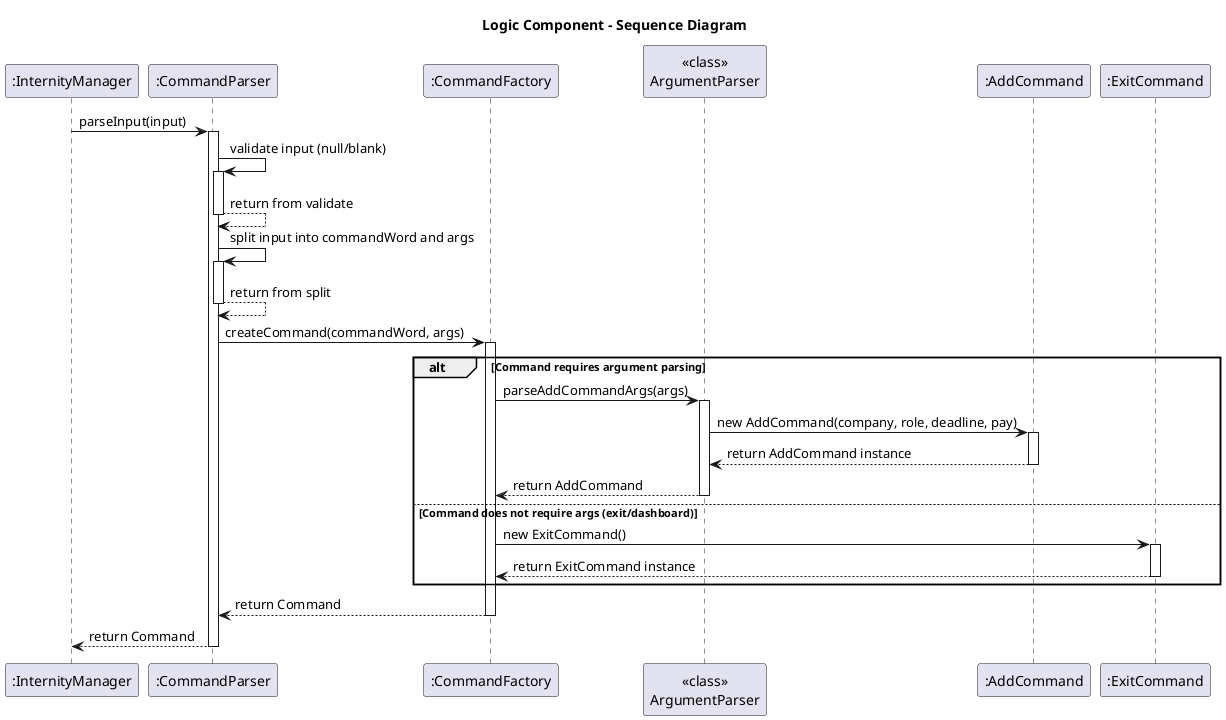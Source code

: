 @startuml
title Logic Component - Sequence Diagram

participant ":InternityManager" as IM
participant ":CommandParser" as CP
participant ":CommandFactory" as CF
participant "<<class>>\nArgumentParser" as AP
participant ":AddCommand" as AddC
participant ":ExitCommand" as ExitC

IM -> CP: parseInput(input)
activate CP

' --- validate input ---
CP -> CP: validate input (null/blank)
activate CP
CP --> CP: return from validate
deactivate CP

' --- split input ---
CP -> CP: split input into commandWord and args
activate CP
CP --> CP: return from split
deactivate CP

' --- create command via factory ---
CP -> CF: createCommand(commandWord, args)
activate CF

alt Command requires argument parsing
    CF -> AP: parseAddCommandArgs(args)
    activate AP
    AP -> AddC: new AddCommand(company, role, deadline, pay)
    activate AddC
    AddC --> AP: return AddCommand instance
    deactivate AddC
    AP --> CF: return AddCommand
    deactivate AP
else Command does not require args (exit/dashboard)
    CF -> ExitC: new ExitCommand()
    activate ExitC
    ExitC --> CF: return ExitCommand instance
    deactivate ExitC
end

CF --> CP: return Command
deactivate CF

CP --> IM: return Command
deactivate CP

@enduml
